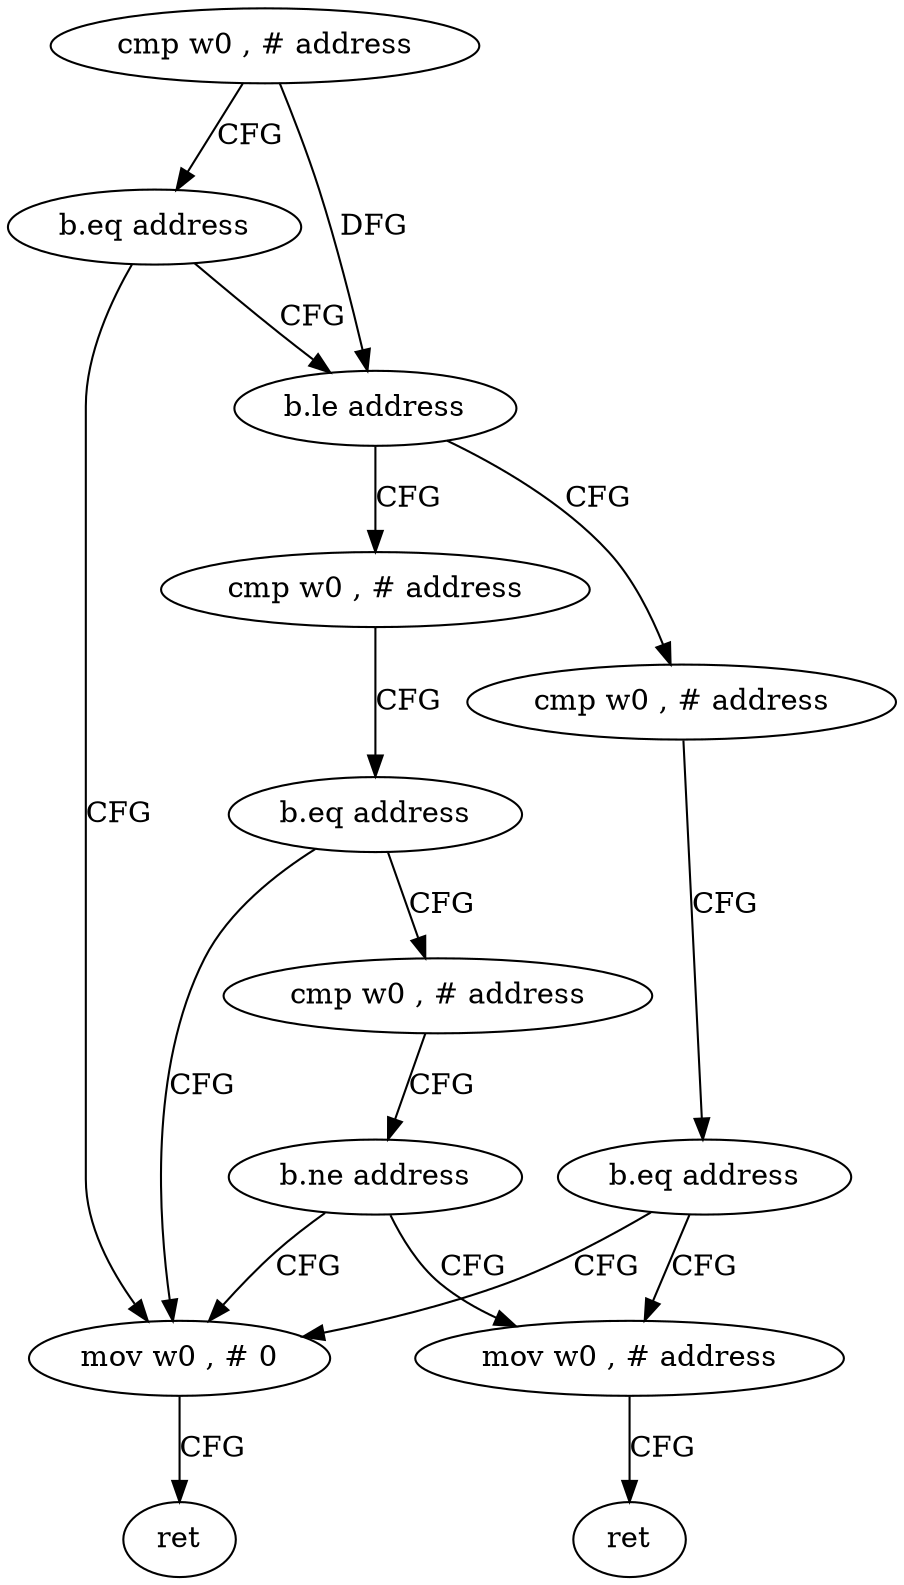 digraph "func" {
"152220" [label = "cmp w0 , # address" ]
"152224" [label = "b.eq address" ]
"152248" [label = "mov w0 , # 0" ]
"152228" [label = "b.le address" ]
"152252" [label = "ret" ]
"152256" [label = "cmp w0 , # address" ]
"152232" [label = "cmp w0 , # address" ]
"152260" [label = "b.eq address" ]
"152264" [label = "mov w0 , # address" ]
"152236" [label = "b.eq address" ]
"152240" [label = "cmp w0 , # address" ]
"152268" [label = "ret" ]
"152244" [label = "b.ne address" ]
"152220" -> "152224" [ label = "CFG" ]
"152220" -> "152228" [ label = "DFG" ]
"152224" -> "152248" [ label = "CFG" ]
"152224" -> "152228" [ label = "CFG" ]
"152248" -> "152252" [ label = "CFG" ]
"152228" -> "152256" [ label = "CFG" ]
"152228" -> "152232" [ label = "CFG" ]
"152256" -> "152260" [ label = "CFG" ]
"152232" -> "152236" [ label = "CFG" ]
"152260" -> "152248" [ label = "CFG" ]
"152260" -> "152264" [ label = "CFG" ]
"152264" -> "152268" [ label = "CFG" ]
"152236" -> "152248" [ label = "CFG" ]
"152236" -> "152240" [ label = "CFG" ]
"152240" -> "152244" [ label = "CFG" ]
"152244" -> "152264" [ label = "CFG" ]
"152244" -> "152248" [ label = "CFG" ]
}
